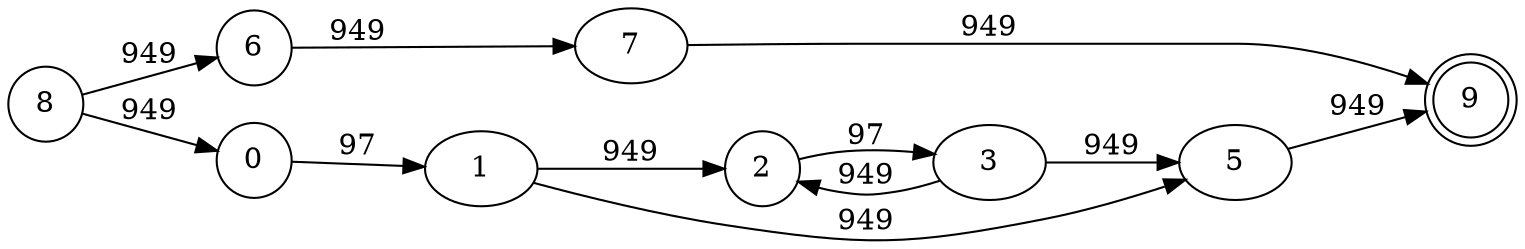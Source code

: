 digraph automata1 {
	rankdir=LR
	8 [label=8 shape=circle]
	9 [label=9 shape=doublecircle]
	6 [label=6 shape=circle]
	0 [label=0 shape=circle]
	2 [label=2 shape=circle]
	8 -> 6 [label=949]
	8 -> 0 [label=949]
	6 -> 7 [label=949]
	7 -> 9 [label=949]
	0 -> 1 [label=97]
	1 -> 2 [label=949]
	1 -> 5 [label=949]
	2 -> 3 [label=97]
	3 -> 5 [label=949]
	3 -> 2 [label=949]
	5 -> 9 [label=949]
}
